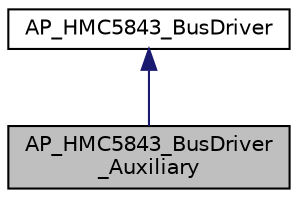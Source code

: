 digraph "AP_HMC5843_BusDriver_Auxiliary"
{
 // INTERACTIVE_SVG=YES
  edge [fontname="Helvetica",fontsize="10",labelfontname="Helvetica",labelfontsize="10"];
  node [fontname="Helvetica",fontsize="10",shape=record];
  Node1 [label="AP_HMC5843_BusDriver\l_Auxiliary",height=0.2,width=0.4,color="black", fillcolor="grey75", style="filled", fontcolor="black"];
  Node2 -> Node1 [dir="back",color="midnightblue",fontsize="10",style="solid",fontname="Helvetica"];
  Node2 [label="AP_HMC5843_BusDriver",height=0.2,width=0.4,color="black", fillcolor="white", style="filled",URL="$classAP__HMC5843__BusDriver.html"];
}
